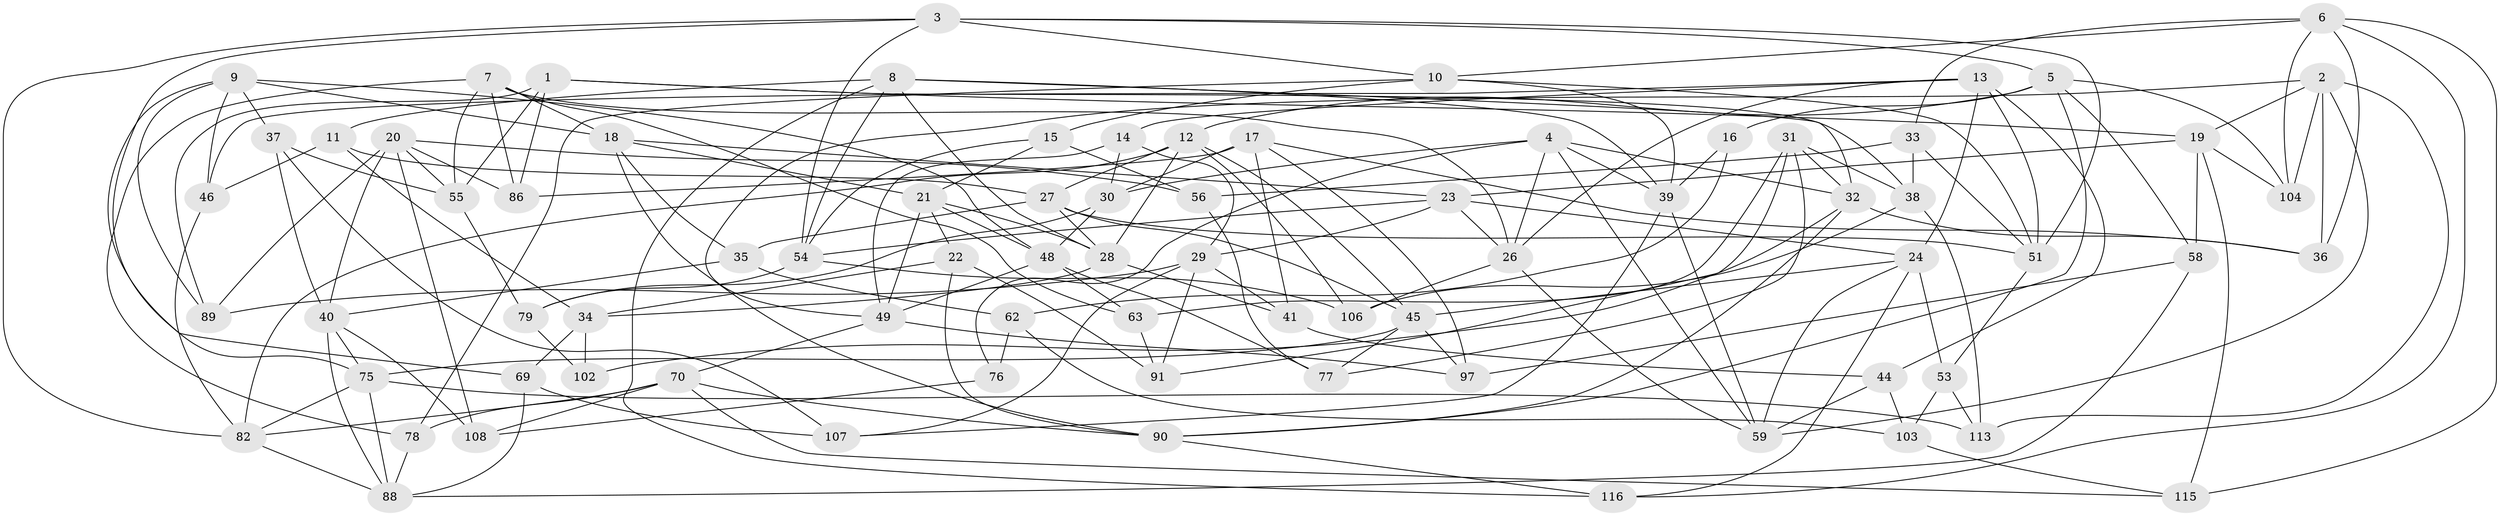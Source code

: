 // Generated by graph-tools (version 1.1) at 2025/52/02/27/25 19:52:27]
// undirected, 77 vertices, 191 edges
graph export_dot {
graph [start="1"]
  node [color=gray90,style=filled];
  1 [super="+80"];
  2 [super="+73"];
  3 [super="+42"];
  4 [super="+118"];
  5 [super="+93"];
  6 [super="+52"];
  7 [super="+111"];
  8 [super="+57"];
  9 [super="+64"];
  10 [super="+98"];
  11;
  12 [super="+84"];
  13 [super="+50"];
  14;
  15;
  16;
  17 [super="+87"];
  18 [super="+61"];
  19 [super="+101"];
  20 [super="+83"];
  21 [super="+112"];
  22;
  23 [super="+60"];
  24 [super="+25"];
  26 [super="+110"];
  27 [super="+72"];
  28 [super="+66"];
  29 [super="+43"];
  30 [super="+120"];
  31 [super="+105"];
  32 [super="+47"];
  33;
  34 [super="+114"];
  35;
  36;
  37;
  38 [super="+68"];
  39 [super="+65"];
  40 [super="+67"];
  41;
  44;
  45 [super="+81"];
  46;
  48 [super="+74"];
  49 [super="+117"];
  51 [super="+109"];
  53;
  54 [super="+96"];
  55 [super="+71"];
  56;
  58;
  59 [super="+99"];
  62 [super="+92"];
  63;
  69;
  70 [super="+95"];
  75 [super="+100"];
  76;
  77;
  78;
  79;
  82 [super="+85"];
  86;
  88 [super="+119"];
  89;
  90 [super="+94"];
  91;
  97;
  102;
  103;
  104;
  106;
  107;
  108;
  113;
  115;
  116;
  1 -- 89;
  1 -- 19;
  1 -- 86;
  1 -- 38;
  1 -- 55 [weight=2];
  2 -- 36;
  2 -- 104;
  2 -- 59;
  2 -- 49;
  2 -- 19;
  2 -- 113;
  3 -- 54;
  3 -- 5;
  3 -- 51;
  3 -- 10;
  3 -- 69;
  3 -- 82;
  4 -- 30;
  4 -- 26;
  4 -- 39;
  4 -- 32;
  4 -- 59;
  4 -- 76;
  5 -- 104;
  5 -- 58;
  5 -- 16;
  5 -- 12;
  5 -- 90;
  6 -- 104;
  6 -- 36;
  6 -- 116;
  6 -- 33;
  6 -- 10;
  6 -- 115;
  7 -- 18;
  7 -- 78;
  7 -- 26;
  7 -- 86;
  7 -- 63;
  7 -- 55;
  8 -- 32;
  8 -- 11;
  8 -- 39;
  8 -- 116;
  8 -- 28;
  8 -- 54;
  9 -- 37;
  9 -- 46;
  9 -- 18;
  9 -- 48;
  9 -- 75;
  9 -- 89;
  10 -- 78;
  10 -- 51;
  10 -- 15;
  10 -- 39;
  11 -- 34;
  11 -- 46;
  11 -- 27;
  12 -- 28;
  12 -- 82;
  12 -- 106;
  12 -- 45;
  12 -- 27;
  13 -- 46;
  13 -- 24;
  13 -- 26;
  13 -- 51;
  13 -- 44;
  13 -- 14;
  14 -- 29;
  14 -- 49;
  14 -- 30;
  15 -- 21;
  15 -- 54;
  15 -- 56;
  16 -- 39;
  16 -- 62 [weight=2];
  17 -- 97;
  17 -- 30 [weight=2];
  17 -- 41;
  17 -- 36;
  17 -- 86;
  18 -- 23;
  18 -- 35;
  18 -- 21;
  18 -- 90;
  19 -- 104;
  19 -- 115;
  19 -- 58;
  19 -- 23;
  20 -- 86;
  20 -- 40;
  20 -- 55;
  20 -- 56;
  20 -- 89;
  20 -- 108;
  21 -- 22;
  21 -- 48;
  21 -- 49;
  21 -- 28;
  22 -- 91;
  22 -- 90;
  22 -- 34;
  23 -- 54;
  23 -- 24;
  23 -- 26;
  23 -- 29;
  24 -- 116;
  24 -- 53;
  24 -- 59;
  24 -- 45;
  26 -- 59;
  26 -- 106;
  27 -- 51;
  27 -- 35;
  27 -- 45;
  27 -- 28;
  28 -- 41;
  28 -- 34;
  29 -- 91;
  29 -- 107;
  29 -- 89;
  29 -- 41;
  30 -- 48;
  30 -- 79;
  31 -- 77;
  31 -- 91;
  31 -- 63;
  31 -- 32;
  31 -- 38 [weight=2];
  32 -- 102;
  32 -- 36;
  32 -- 90;
  33 -- 56;
  33 -- 51;
  33 -- 38;
  34 -- 102 [weight=2];
  34 -- 69;
  35 -- 62;
  35 -- 40;
  37 -- 55;
  37 -- 107;
  37 -- 40;
  38 -- 106;
  38 -- 113;
  39 -- 107;
  39 -- 59;
  40 -- 108;
  40 -- 75;
  40 -- 88;
  41 -- 44;
  44 -- 59;
  44 -- 103;
  45 -- 77;
  45 -- 97;
  45 -- 75;
  46 -- 82;
  48 -- 77;
  48 -- 49;
  48 -- 63;
  49 -- 97;
  49 -- 70;
  51 -- 53;
  53 -- 103;
  53 -- 113;
  54 -- 106;
  54 -- 79;
  55 -- 79;
  56 -- 77;
  58 -- 97;
  58 -- 88;
  62 -- 76 [weight=2];
  62 -- 103;
  63 -- 91;
  69 -- 88;
  69 -- 107;
  70 -- 78;
  70 -- 90;
  70 -- 115;
  70 -- 108;
  70 -- 82;
  75 -- 113;
  75 -- 88;
  75 -- 82;
  76 -- 108;
  78 -- 88;
  79 -- 102;
  82 -- 88;
  90 -- 116;
  103 -- 115;
}
